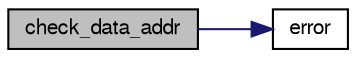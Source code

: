 digraph "check_data_addr"
{
  edge [fontname="FreeSans",fontsize="10",labelfontname="FreeSans",labelfontsize="10"];
  node [fontname="FreeSans",fontsize="10",shape=record];
  rankdir="LR";
  Node1 [label="check_data_addr",height=0.2,width=0.4,color="black", fillcolor="grey75", style="filled" fontcolor="black"];
  Node1 -> Node2 [color="midnightblue",fontsize="10",style="solid",fontname="FreeSans"];
  Node2 [label="error",height=0.2,width=0.4,color="black", fillcolor="white", style="filled",URL="$error_8c.html#a531bb138b38aef758b45a442aa53938a",tooltip="Affichage d&#39;une erreur et fin du simulateur. "];
}
